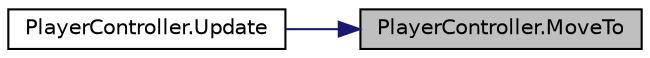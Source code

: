digraph "PlayerController.MoveTo"
{
 // INTERACTIVE_SVG=YES
 // LATEX_PDF_SIZE
  bgcolor="transparent";
  edge [fontname="Helvetica",fontsize="10",labelfontname="Helvetica",labelfontsize="10"];
  node [fontname="Helvetica",fontsize="10",shape=record];
  rankdir="RL";
  Node1 [label="PlayerController.MoveTo",height=0.2,width=0.4,color="black", fillcolor="grey75", style="filled", fontcolor="black",tooltip="We are in a dash or a CC."];
  Node1 -> Node2 [dir="back",color="midnightblue",fontsize="10",style="solid",fontname="Helvetica"];
  Node2 [label="PlayerController.Update",height=0.2,width=0.4,color="black",URL="$class_player_controller.html#ae8bc83dffb99867a04be016473ed2c43",tooltip=" "];
}
